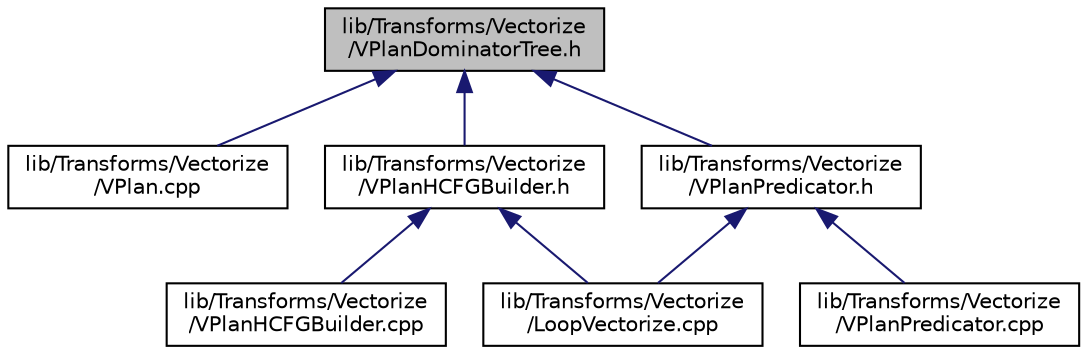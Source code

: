 digraph "lib/Transforms/Vectorize/VPlanDominatorTree.h"
{
 // LATEX_PDF_SIZE
  bgcolor="transparent";
  edge [fontname="Helvetica",fontsize="10",labelfontname="Helvetica",labelfontsize="10"];
  node [fontname="Helvetica",fontsize="10",shape="box"];
  Node1 [label="lib/Transforms/Vectorize\l/VPlanDominatorTree.h",height=0.2,width=0.4,color="black", fillcolor="grey75", style="filled", fontcolor="black",tooltip="This file implements dominator tree analysis for a single level of a VPlan's H-CFG."];
  Node1 -> Node2 [dir="back",color="midnightblue",fontsize="10",style="solid",fontname="Helvetica"];
  Node2 [label="lib/Transforms/Vectorize\l/VPlan.cpp",height=0.2,width=0.4,color="black",URL="$VPlan_8cpp.html",tooltip="This is the LLVM vectorization plan."];
  Node1 -> Node3 [dir="back",color="midnightblue",fontsize="10",style="solid",fontname="Helvetica"];
  Node3 [label="lib/Transforms/Vectorize\l/VPlanHCFGBuilder.h",height=0.2,width=0.4,color="black",URL="$VPlanHCFGBuilder_8h.html",tooltip="This file defines the VPlanHCFGBuilder class which contains the public interface (buildHierarchicalCF..."];
  Node3 -> Node4 [dir="back",color="midnightblue",fontsize="10",style="solid",fontname="Helvetica"];
  Node4 [label="lib/Transforms/Vectorize\l/LoopVectorize.cpp",height=0.2,width=0.4,color="black",URL="$LoopVectorize_8cpp.html",tooltip=" "];
  Node3 -> Node5 [dir="back",color="midnightblue",fontsize="10",style="solid",fontname="Helvetica"];
  Node5 [label="lib/Transforms/Vectorize\l/VPlanHCFGBuilder.cpp",height=0.2,width=0.4,color="black",URL="$VPlanHCFGBuilder_8cpp.html",tooltip="This file implements the construction of a VPlan-based Hierarchical CFG (H-CFG) for an incoming IR."];
  Node1 -> Node6 [dir="back",color="midnightblue",fontsize="10",style="solid",fontname="Helvetica"];
  Node6 [label="lib/Transforms/Vectorize\l/VPlanPredicator.h",height=0.2,width=0.4,color="black",URL="$VPlanPredicator_8h.html",tooltip="This file defines the VPlanPredicator class which contains the public interfaces to predicate and lin..."];
  Node6 -> Node4 [dir="back",color="midnightblue",fontsize="10",style="solid",fontname="Helvetica"];
  Node6 -> Node7 [dir="back",color="midnightblue",fontsize="10",style="solid",fontname="Helvetica"];
  Node7 [label="lib/Transforms/Vectorize\l/VPlanPredicator.cpp",height=0.2,width=0.4,color="black",URL="$VPlanPredicator_8cpp.html",tooltip="This file implements the VPlanPredicator class which contains the public interfaces to predicate and ..."];
}
